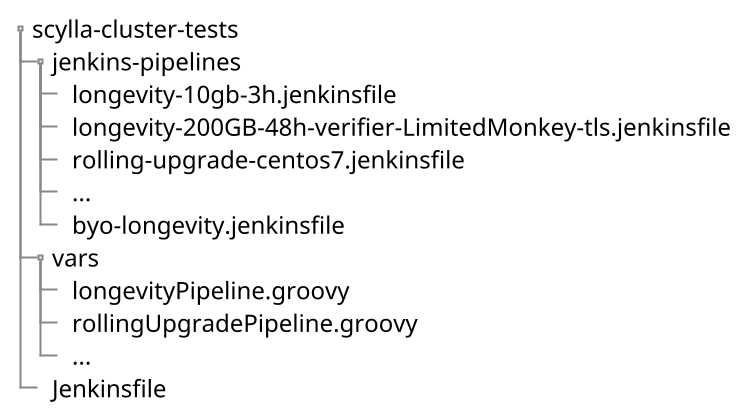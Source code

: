 @startuml
salt
{
scale 2
{T
 + scylla-cluster-tests
 ++ jenkins-pipelines
 +++ longevity-10gb-3h.jenkinsfile
 +++ longevity-200GB-48h-verifier-LimitedMonkey-tls.jenkinsfile
 +++ rolling-upgrade-centos7.jenkinsfile
 +++ ...
 +++ byo-longevity.jenkinsfile
 ++ vars
 +++ longevityPipeline.groovy
 +++ rollingUpgradePipeline.groovy
 +++ ...
 ++ Jenkinsfile
}
}
@enduml
